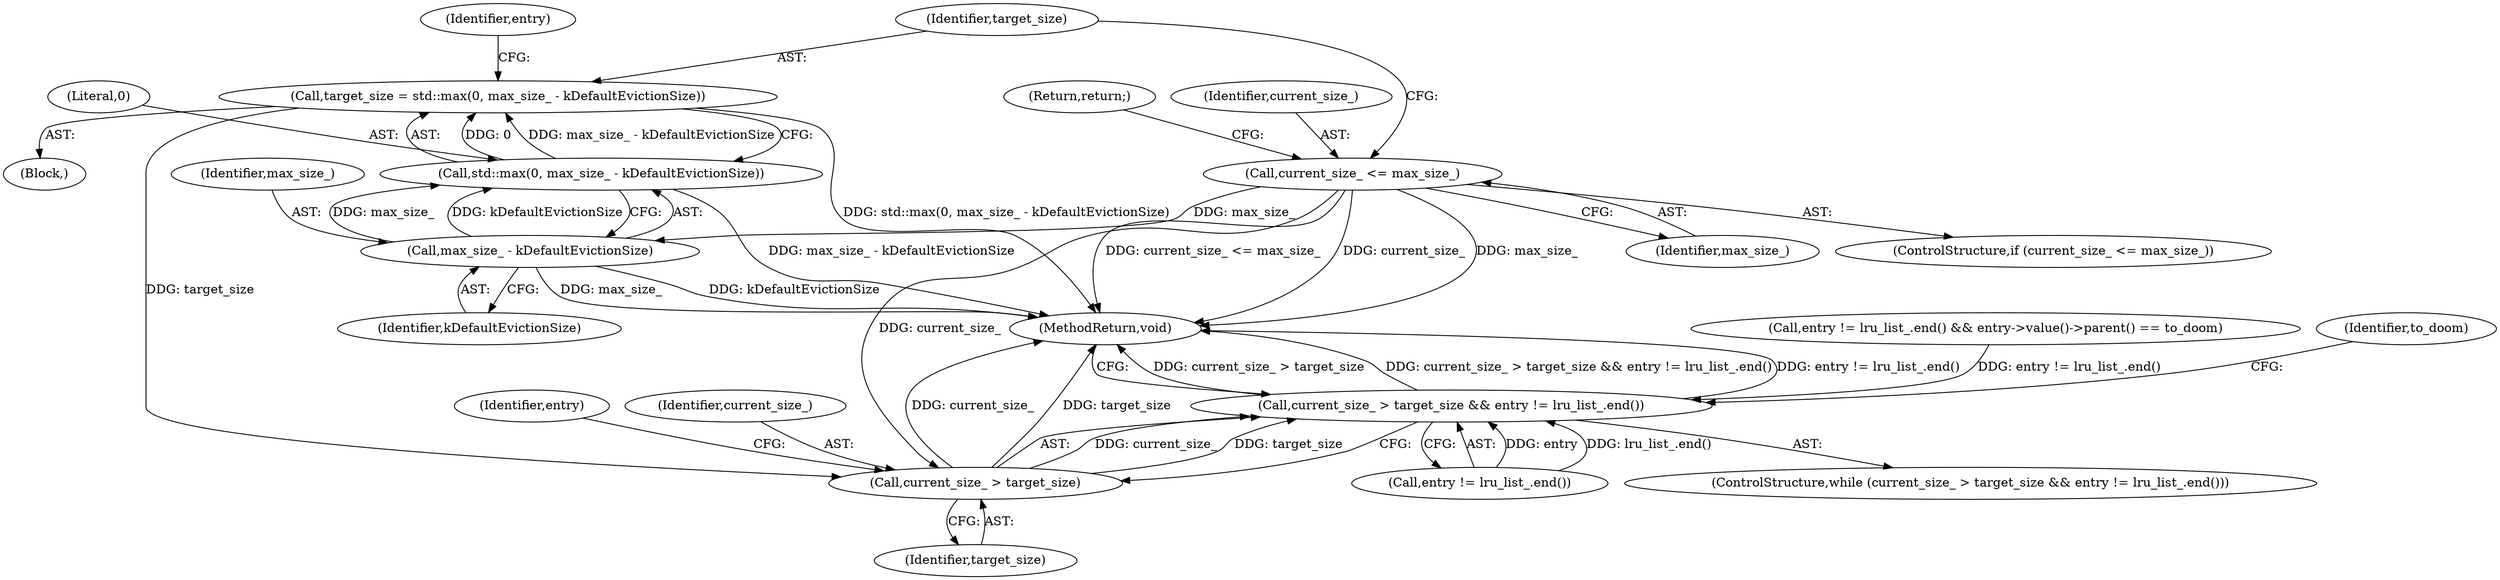 digraph "0_Chrome_9ab771022535b499e4d7a7f12fa6c60a294f7de4_0@integer" {
"1000108" [label="(Call,target_size = std::max(0, max_size_ - kDefaultEvictionSize))"];
"1000110" [label="(Call,std::max(0, max_size_ - kDefaultEvictionSize))"];
"1000112" [label="(Call,max_size_ - kDefaultEvictionSize)"];
"1000103" [label="(Call,current_size_ <= max_size_)"];
"1000121" [label="(Call,current_size_ > target_size)"];
"1000120" [label="(Call,current_size_ > target_size && entry != lru_list_.end())"];
"1000124" [label="(Call,entry != lru_list_.end())"];
"1000114" [label="(Identifier,kDefaultEvictionSize)"];
"1000137" [label="(Call,entry != lru_list_.end() && entry->value()->parent() == to_doom)"];
"1000123" [label="(Identifier,target_size)"];
"1000125" [label="(Identifier,entry)"];
"1000119" [label="(ControlStructure,while (current_size_ > target_size && entry != lru_list_.end()))"];
"1000120" [label="(Call,current_size_ > target_size && entry != lru_list_.end())"];
"1000110" [label="(Call,std::max(0, max_size_ - kDefaultEvictionSize))"];
"1000105" [label="(Identifier,max_size_)"];
"1000108" [label="(Call,target_size = std::max(0, max_size_ - kDefaultEvictionSize))"];
"1000130" [label="(Identifier,to_doom)"];
"1000117" [label="(Identifier,entry)"];
"1000103" [label="(Call,current_size_ <= max_size_)"];
"1000121" [label="(Call,current_size_ > target_size)"];
"1000112" [label="(Call,max_size_ - kDefaultEvictionSize)"];
"1000111" [label="(Literal,0)"];
"1000106" [label="(Return,return;)"];
"1000101" [label="(Block,)"];
"1000148" [label="(MethodReturn,void)"];
"1000102" [label="(ControlStructure,if (current_size_ <= max_size_))"];
"1000113" [label="(Identifier,max_size_)"];
"1000109" [label="(Identifier,target_size)"];
"1000122" [label="(Identifier,current_size_)"];
"1000104" [label="(Identifier,current_size_)"];
"1000108" -> "1000101"  [label="AST: "];
"1000108" -> "1000110"  [label="CFG: "];
"1000109" -> "1000108"  [label="AST: "];
"1000110" -> "1000108"  [label="AST: "];
"1000117" -> "1000108"  [label="CFG: "];
"1000108" -> "1000148"  [label="DDG: std::max(0, max_size_ - kDefaultEvictionSize)"];
"1000110" -> "1000108"  [label="DDG: 0"];
"1000110" -> "1000108"  [label="DDG: max_size_ - kDefaultEvictionSize"];
"1000108" -> "1000121"  [label="DDG: target_size"];
"1000110" -> "1000112"  [label="CFG: "];
"1000111" -> "1000110"  [label="AST: "];
"1000112" -> "1000110"  [label="AST: "];
"1000110" -> "1000148"  [label="DDG: max_size_ - kDefaultEvictionSize"];
"1000112" -> "1000110"  [label="DDG: max_size_"];
"1000112" -> "1000110"  [label="DDG: kDefaultEvictionSize"];
"1000112" -> "1000114"  [label="CFG: "];
"1000113" -> "1000112"  [label="AST: "];
"1000114" -> "1000112"  [label="AST: "];
"1000112" -> "1000148"  [label="DDG: kDefaultEvictionSize"];
"1000112" -> "1000148"  [label="DDG: max_size_"];
"1000103" -> "1000112"  [label="DDG: max_size_"];
"1000103" -> "1000102"  [label="AST: "];
"1000103" -> "1000105"  [label="CFG: "];
"1000104" -> "1000103"  [label="AST: "];
"1000105" -> "1000103"  [label="AST: "];
"1000106" -> "1000103"  [label="CFG: "];
"1000109" -> "1000103"  [label="CFG: "];
"1000103" -> "1000148"  [label="DDG: current_size_"];
"1000103" -> "1000148"  [label="DDG: max_size_"];
"1000103" -> "1000148"  [label="DDG: current_size_ <= max_size_"];
"1000103" -> "1000121"  [label="DDG: current_size_"];
"1000121" -> "1000120"  [label="AST: "];
"1000121" -> "1000123"  [label="CFG: "];
"1000122" -> "1000121"  [label="AST: "];
"1000123" -> "1000121"  [label="AST: "];
"1000125" -> "1000121"  [label="CFG: "];
"1000120" -> "1000121"  [label="CFG: "];
"1000121" -> "1000148"  [label="DDG: target_size"];
"1000121" -> "1000148"  [label="DDG: current_size_"];
"1000121" -> "1000120"  [label="DDG: current_size_"];
"1000121" -> "1000120"  [label="DDG: target_size"];
"1000120" -> "1000119"  [label="AST: "];
"1000120" -> "1000124"  [label="CFG: "];
"1000124" -> "1000120"  [label="AST: "];
"1000130" -> "1000120"  [label="CFG: "];
"1000148" -> "1000120"  [label="CFG: "];
"1000120" -> "1000148"  [label="DDG: current_size_ > target_size"];
"1000120" -> "1000148"  [label="DDG: current_size_ > target_size && entry != lru_list_.end()"];
"1000120" -> "1000148"  [label="DDG: entry != lru_list_.end()"];
"1000137" -> "1000120"  [label="DDG: entry != lru_list_.end()"];
"1000124" -> "1000120"  [label="DDG: entry"];
"1000124" -> "1000120"  [label="DDG: lru_list_.end()"];
}
